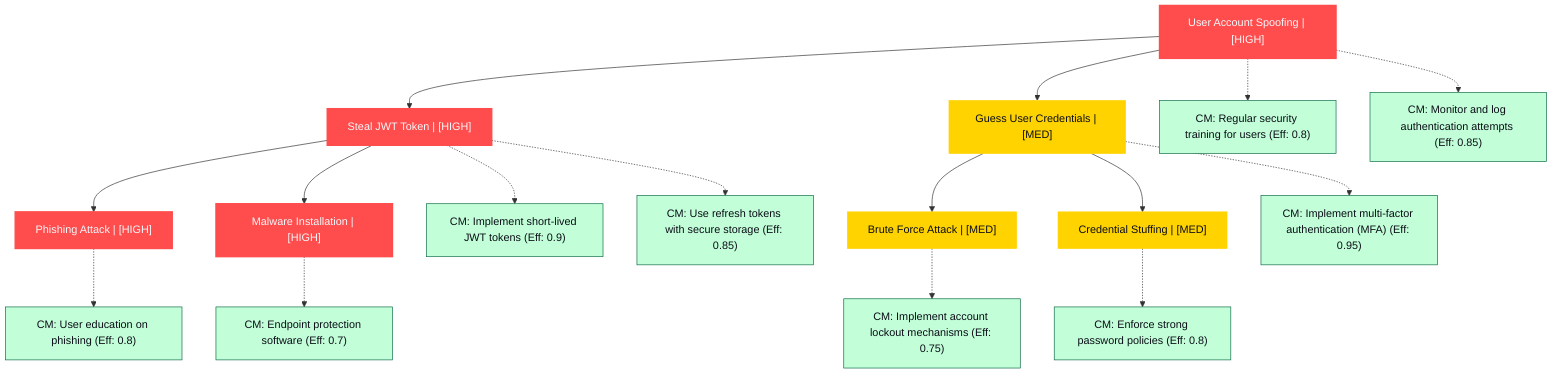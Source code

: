 graph TB
  node_01K6B35WC84N1Y531BQJD16WM2["User Account Spoofing | [HIGH]"]:::highRisk
  node_01K6B35WC84N1Y531BQJD16WM2-1["Steal JWT Token | [HIGH]"]:::highRisk
  node_01K6B35WC84N1Y531BQJD16WM2-1-1["Phishing Attack | [HIGH]"]:::highRisk
  node_01K6B35WC84N1Y531BQJD16WM2-1-1_cm_0["CM: User education on phishing (Eff: 0.8)"]:::countermeasure
  node_01K6B35WC84N1Y531BQJD16WM2-1-2["Malware Installation | [HIGH]"]:::highRisk
  node_01K6B35WC84N1Y531BQJD16WM2-1-2_cm_0["CM: Endpoint protection software (Eff: 0.7)"]:::countermeasure
  node_01K6B35WC84N1Y531BQJD16WM2-1_cm_0["CM: Implement short-lived JWT tokens (Eff: 0.9)"]:::countermeasure
  node_01K6B35WC84N1Y531BQJD16WM2-1_cm_1["CM: Use refresh tokens with secure storage (Eff: 0.85)"]:::countermeasure
  node_01K6B35WC84N1Y531BQJD16WM2-2["Guess User Credentials | [MED]"]:::mediumRisk
  node_01K6B35WC84N1Y531BQJD16WM2-2-1["Brute Force Attack | [MED]"]:::mediumRisk
  node_01K6B35WC84N1Y531BQJD16WM2-2-1_cm_0["CM: Implement account lockout mechanisms (Eff: 0.75)"]:::countermeasure
  node_01K6B35WC84N1Y531BQJD16WM2-2-2["Credential Stuffing | [MED]"]:::mediumRisk
  node_01K6B35WC84N1Y531BQJD16WM2-2-2_cm_0["CM: Enforce strong password policies (Eff: 0.8)"]:::countermeasure
  node_01K6B35WC84N1Y531BQJD16WM2-2_cm_0["CM: Implement multi-factor authentication (MFA) (Eff: 0.95)"]:::countermeasure
  node_01K6B35WC84N1Y531BQJD16WM2_cm_0["CM: Regular security training for users (Eff: 0.8)"]:::countermeasure
  node_01K6B35WC84N1Y531BQJD16WM2_cm_1["CM: Monitor and log authentication attempts (Eff: 0.85)"]:::countermeasure

  node_01K6B35WC84N1Y531BQJD16WM2 --> node_01K6B35WC84N1Y531BQJD16WM2-1
  node_01K6B35WC84N1Y531BQJD16WM2-1 --> node_01K6B35WC84N1Y531BQJD16WM2-1-1
  node_01K6B35WC84N1Y531BQJD16WM2-1-1 -.-> node_01K6B35WC84N1Y531BQJD16WM2-1-1_cm_0
  node_01K6B35WC84N1Y531BQJD16WM2-1 --> node_01K6B35WC84N1Y531BQJD16WM2-1-2
  node_01K6B35WC84N1Y531BQJD16WM2-1-2 -.-> node_01K6B35WC84N1Y531BQJD16WM2-1-2_cm_0
  node_01K6B35WC84N1Y531BQJD16WM2-1 -.-> node_01K6B35WC84N1Y531BQJD16WM2-1_cm_0
  node_01K6B35WC84N1Y531BQJD16WM2-1 -.-> node_01K6B35WC84N1Y531BQJD16WM2-1_cm_1
  node_01K6B35WC84N1Y531BQJD16WM2 --> node_01K6B35WC84N1Y531BQJD16WM2-2
  node_01K6B35WC84N1Y531BQJD16WM2-2 --> node_01K6B35WC84N1Y531BQJD16WM2-2-1
  node_01K6B35WC84N1Y531BQJD16WM2-2-1 -.-> node_01K6B35WC84N1Y531BQJD16WM2-2-1_cm_0
  node_01K6B35WC84N1Y531BQJD16WM2-2 --> node_01K6B35WC84N1Y531BQJD16WM2-2-2
  node_01K6B35WC84N1Y531BQJD16WM2-2-2 -.-> node_01K6B35WC84N1Y531BQJD16WM2-2-2_cm_0
  node_01K6B35WC84N1Y531BQJD16WM2-2 -.-> node_01K6B35WC84N1Y531BQJD16WM2-2_cm_0
  node_01K6B35WC84N1Y531BQJD16WM2 -.-> node_01K6B35WC84N1Y531BQJD16WM2_cm_0
  node_01K6B35WC84N1Y531BQJD16WM2 -.-> node_01K6B35WC84N1Y531BQJD16WM2_cm_1

  classDef andNode fill:#FF4C4C,stroke:#FF4C4C,stroke-width:2px,color:#F5F7FA
  classDef orNode fill:#36FF8F,stroke:#36FF8F,stroke-width:2px,color:#0B0D17
  classDef leafNode fill:#29ABE2,stroke:#29ABE2,stroke-width:2px,color:#F5F7FA
  classDef highRisk fill:#FF4C4C,color:#F5F7FA,stroke:#FF4C4C,stroke-width:2px
  classDef mediumRisk fill:#FFD300,stroke:#FFD300,stroke-width:1px,color:#0B0D17
  classDef lowRisk fill:#FFF2B3,stroke:#FFF2B3,stroke-width:1px,color:#0B0D17
  classDef countermeasure fill:#C2FFD8,stroke:#106B49,stroke-width:1px,color:#0B0D17
  classDef reference fill:#A259FF,stroke:#c3a4ff,stroke-width:1px,stroke-dasharray:3 3,color:#F5F7FA
  classDef mitreNode stroke-dasharray:5 5
  classDef note fill:#ffffcc,stroke:#ffcc00,stroke-width:2px,stroke-dasharray:5 5